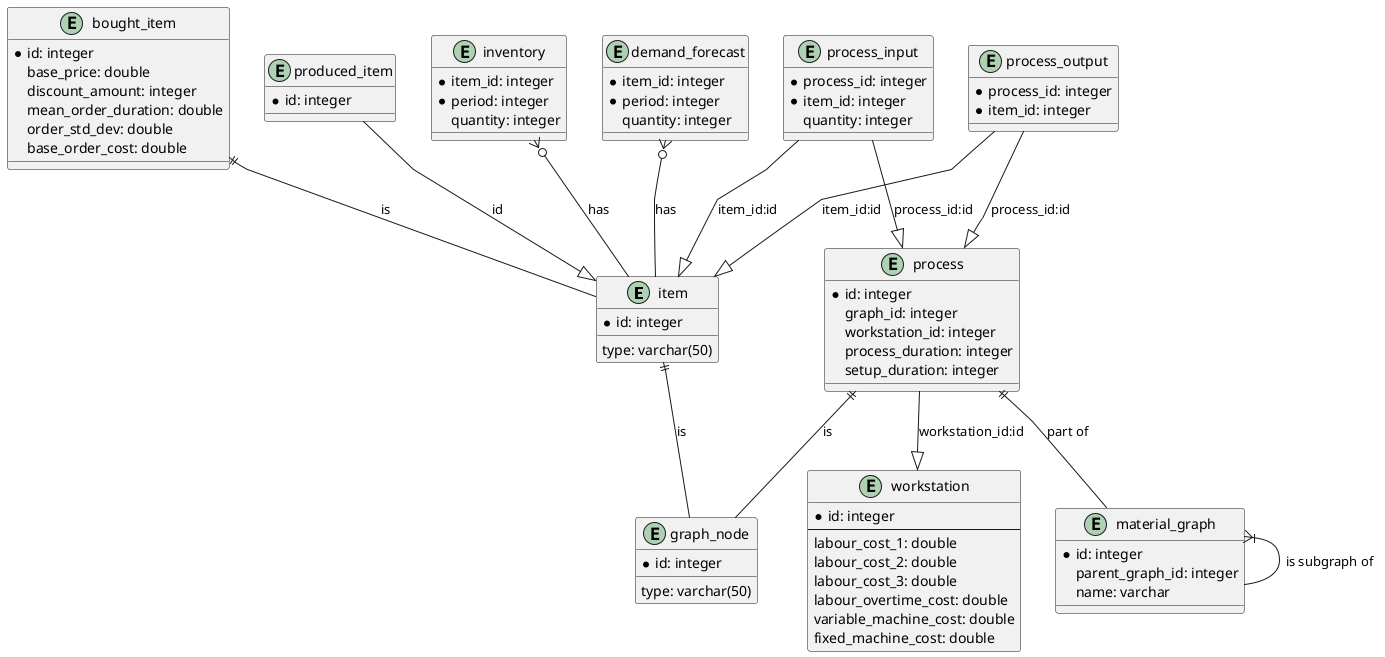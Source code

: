 @startuml

top to bottom direction
skinparam linetype polyline

entity item {
  * id: integer
  type: varchar(50)
}

entity workstation {
  * id: integer
  ----
  labour_cost_1: double
  labour_cost_2: double
  labour_cost_3: double
  labour_overtime_cost: double
  variable_machine_cost: double
  fixed_machine_cost: double
}

entity graph_node {
  * id: integer
  type: varchar(50)
}

entity material_graph {
  * id: integer
  parent_graph_id: integer
  name: varchar
}

entity process {
  * id: integer
  graph_id: integer
  workstation_id: integer
  process_duration: integer
  setup_duration: integer
}

entity process_input {
  * process_id: integer
  * item_id: integer
  quantity: integer
}

entity process_output {
  * process_id: integer
  * item_id: integer
}

entity bought_item {
  * id: integer
  base_price: double
  discount_amount: integer
  mean_order_duration: double
  order_std_dev: double
  base_order_cost: double
}

entity produced_item {
  * id: integer
}

entity inventory {
  * item_id: integer
  * period: integer
  quantity: integer
}

entity demand_forecast {
  * item_id: integer
  * period: integer
  quantity: integer
}

demand_forecast  }o--  item: has
bought_item ||-- item: is
inventory }o-- item: has
item ||-- graph_node: is
material_graph }|-- material_graph   : "is subgraph of"
process ||-- graph_node: is
process ||-- material_graph   : part of
process           --^  workstation      : "workstation_id:id"
process_input     --^  item             : "item_id:id"
process_input     --^  process          : "process_id:id"
process_output    --^  item             : "item_id:id"
process_output    --^  process          : "process_id:id"
produced_item     --^  item             : "id"

@enduml
